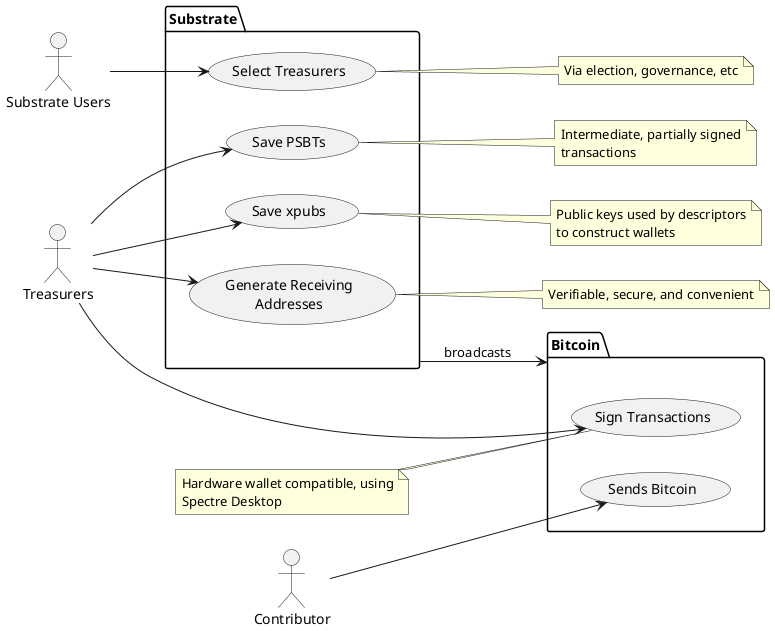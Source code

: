 @startuml nbt_usecases
left to right direction
actor Treasurers as treasurers
actor Contributor as contributor
actor "Substrate Users" as substrate_users
package Bitcoin {
  usecase "Sign Transactions" as sign_transactions
  usecase "Sends Bitcoin" as send_bitcoin
}
package Substrate {
  usecase "Save xpubs" as save_xpubs
  usecase "Select Treasurers" as select_treasurers
  usecase gen_recv_addresses as "Generate Receiving 
Addresses"
  usecase "Save PSBTs" as save_psbts
}
contributor --> send_bitcoin
treasurers --> save_psbts
treasurers --> save_xpubs
substrate_users --> select_treasurers
treasurers --> gen_recv_addresses
treasurers --> sign_transactions 
Substrate --> Bitcoin : broadcasts

note right of (save_xpubs) 
Public keys used by descriptors
to construct wallets
endnote 

note right of (gen_recv_addresses)
Verifiable, secure, and convenient
endnote

note right of (save_psbts)
Intermediate, partially signed
transactions
endnote

note right of (select_treasurers)
Via election, governance, etc
endnote

note left of (sign_transactions)
Hardware wallet compatible, using
Spectre Desktop
endnote

@enduml

